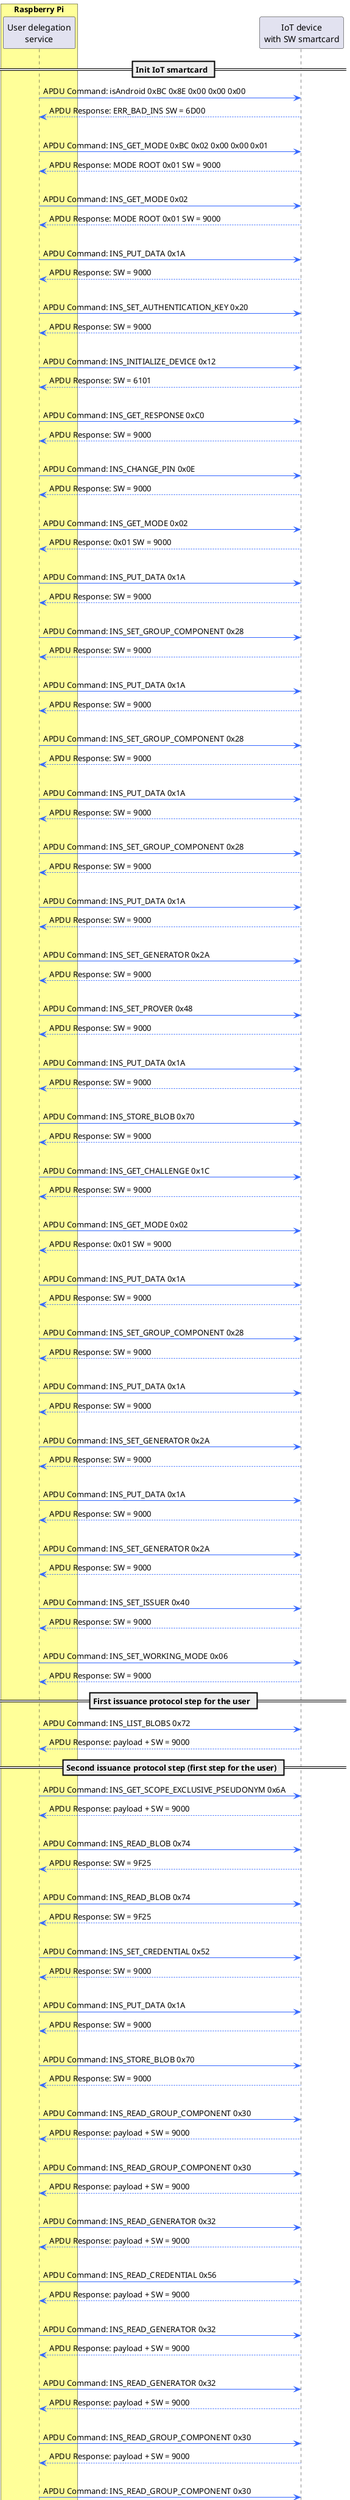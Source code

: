 @startuml
box "Raspberry Pi" #FFFF99

participant "User delegation\nservice" as RpiUser
end box
participant "IoT device\nwith SW smartcard" as IoT

== Init IoT smartcard ==
RpiUser -[#3366FF]> IoT : APDU Command: isAndroid 0xBC 0x8E 0x00 0x00 0x00
RpiUser <-[#3366FF]- IoT : APDU Response: ERR_BAD_INS SW = 6D00
|||
RpiUser -[#3366FF]> IoT : APDU Command: INS_GET_MODE 0xBC 0x02 0x00 0x00 0x01
RpiUser <-[#3366FF]- IoT : APDU Response: MODE ROOT 0x01 SW = 9000
|||
RpiUser -[#3366FF]> IoT : APDU Command: INS_GET_MODE 0x02
RpiUser <-[#3366FF]- IoT : APDU Response: MODE ROOT 0x01 SW = 9000
|||
RpiUser -[#3366FF]> IoT : APDU Command: INS_PUT_DATA 0x1A
RpiUser <-[#3366FF]- IoT : APDU Response: SW = 9000
|||
RpiUser -[#3366FF]> IoT : APDU Command: INS_SET_AUTHENTICATION_KEY 0x20
RpiUser <-[#3366FF]- IoT : APDU Response: SW = 9000
|||
RpiUser -[#3366FF]> IoT : APDU Command: INS_INITIALIZE_DEVICE 0x12
RpiUser <-[#3366FF]- IoT : APDU Response: SW = 6101
|||
RpiUser -[#3366FF]> IoT : APDU Command: INS_GET_RESPONSE 0xC0
RpiUser <-[#3366FF]- IoT : APDU Response: SW = 9000
|||
RpiUser -[#3366FF]> IoT : APDU Command: INS_CHANGE_PIN 0x0E
RpiUser <-[#3366FF]- IoT : APDU Response: SW = 9000
|||
RpiUser -[#3366FF]> IoT : APDU Command: INS_GET_MODE 0x02
RpiUser <-[#3366FF]- IoT : APDU Response: 0x01 SW = 9000
|||
RpiUser -[#3366FF]> IoT : APDU Command: INS_PUT_DATA 0x1A
RpiUser <-[#3366FF]- IoT : APDU Response: SW = 9000
|||
RpiUser -[#3366FF]> IoT : APDU Command: INS_SET_GROUP_COMPONENT 0x28
RpiUser <-[#3366FF]- IoT : APDU Response: SW = 9000
|||
RpiUser -[#3366FF]> IoT : APDU Command: INS_PUT_DATA 0x1A
RpiUser <-[#3366FF]- IoT : APDU Response: SW = 9000
|||
RpiUser -[#3366FF]> IoT : APDU Command: INS_SET_GROUP_COMPONENT 0x28
RpiUser <-[#3366FF]- IoT : APDU Response: SW = 9000
|||
RpiUser -[#3366FF]> IoT : APDU Command: INS_PUT_DATA 0x1A
RpiUser <-[#3366FF]- IoT : APDU Response: SW = 9000
|||
RpiUser -[#3366FF]> IoT : APDU Command: INS_SET_GROUP_COMPONENT 0x28
RpiUser <-[#3366FF]- IoT : APDU Response: SW = 9000
|||
RpiUser -[#3366FF]> IoT : APDU Command: INS_PUT_DATA 0x1A
RpiUser <-[#3366FF]- IoT : APDU Response: SW = 9000
|||
RpiUser -[#3366FF]> IoT : APDU Command: INS_SET_GENERATOR 0x2A
RpiUser <-[#3366FF]- IoT : APDU Response: SW = 9000
|||
RpiUser -[#3366FF]> IoT : APDU Command: INS_SET_PROVER 0x48
RpiUser <-[#3366FF]- IoT : APDU Response: SW = 9000
|||
RpiUser -[#3366FF]> IoT : APDU Command: INS_PUT_DATA 0x1A
RpiUser <-[#3366FF]- IoT : APDU Response: SW = 9000
|||
RpiUser -[#3366FF]> IoT : APDU Command: INS_STORE_BLOB 0x70
RpiUser <-[#3366FF]- IoT : APDU Response: SW = 9000
|||
RpiUser -[#3366FF]> IoT : APDU Command: INS_GET_CHALLENGE 0x1C
RpiUser <-[#3366FF]- IoT : APDU Response: SW = 9000
|||
RpiUser -[#3366FF]> IoT : APDU Command: INS_GET_MODE 0x02
RpiUser <-[#3366FF]- IoT : APDU Response: 0x01 SW = 9000
|||
RpiUser -[#3366FF]> IoT : APDU Command: INS_PUT_DATA 0x1A
RpiUser <-[#3366FF]- IoT : APDU Response: SW = 9000
|||
RpiUser -[#3366FF]> IoT : APDU Command: INS_SET_GROUP_COMPONENT 0x28
RpiUser <-[#3366FF]- IoT : APDU Response: SW = 9000
|||
RpiUser -[#3366FF]> IoT : APDU Command: INS_PUT_DATA 0x1A
RpiUser <-[#3366FF]- IoT : APDU Response: SW = 9000
|||
RpiUser -[#3366FF]> IoT : APDU Command: INS_SET_GENERATOR 0x2A
RpiUser <-[#3366FF]- IoT : APDU Response: SW = 9000
|||
RpiUser -[#3366FF]> IoT : APDU Command: INS_PUT_DATA 0x1A
RpiUser <-[#3366FF]- IoT : APDU Response: SW = 9000
|||
RpiUser -[#3366FF]> IoT : APDU Command: INS_SET_GENERATOR 0x2A
RpiUser <-[#3366FF]- IoT : APDU Response: SW = 9000
|||
RpiUser -[#3366FF]> IoT : APDU Command: INS_SET_ISSUER 0x40
RpiUser <-[#3366FF]- IoT : APDU Response: SW = 9000
|||
RpiUser -[#3366FF]> IoT : APDU Command: INS_SET_WORKING_MODE 0x06
RpiUser <-[#3366FF]- IoT : APDU Response: SW = 9000

== First issuance protocol step for the user ==


RpiUser -[#3366FF]> IoT : APDU Command: INS_LIST_BLOBS 0x72
RpiUser <-[#3366FF]- IoT : APDU Response: payload + SW = 9000

== Second issuance protocol step (first step for the user) ==


RpiUser -[#3366FF]> IoT : APDU Command: INS_GET_SCOPE_EXCLUSIVE_PSEUDONYM 0x6A
RpiUser <-[#3366FF]- IoT : APDU Response: payload + SW = 9000
|||
RpiUser -[#3366FF]> IoT : APDU Command: INS_READ_BLOB 0x74
RpiUser <-[#3366FF]- IoT : APDU Response: SW = 9F25
|||
RpiUser -[#3366FF]> IoT : APDU Command: INS_READ_BLOB 0x74
RpiUser <-[#3366FF]- IoT : APDU Response: SW = 9F25
|||
RpiUser -[#3366FF]> IoT : APDU Command: INS_SET_CREDENTIAL 0x52
RpiUser <-[#3366FF]- IoT : APDU Response: SW = 9000
|||
RpiUser -[#3366FF]> IoT : APDU Command: INS_PUT_DATA 0x1A
RpiUser <-[#3366FF]- IoT : APDU Response: SW = 9000
|||
RpiUser -[#3366FF]> IoT : APDU Command: INS_STORE_BLOB 0x70
RpiUser <-[#3366FF]- IoT : APDU Response: SW = 9000
|||
RpiUser -[#3366FF]> IoT : APDU Command: INS_READ_GROUP_COMPONENT 0x30
RpiUser <-[#3366FF]- IoT : APDU Response: payload + SW = 9000
|||
RpiUser -[#3366FF]> IoT : APDU Command: INS_READ_GROUP_COMPONENT 0x30
RpiUser <-[#3366FF]- IoT : APDU Response: payload + SW = 9000
|||
RpiUser -[#3366FF]> IoT : APDU Command: INS_READ_GENERATOR 0x32
RpiUser <-[#3366FF]- IoT : APDU Response: payload + SW = 9000
|||
RpiUser -[#3366FF]> IoT : APDU Command: INS_READ_CREDENTIAL 0x56
RpiUser <-[#3366FF]- IoT : APDU Response: payload + SW = 9000
|||
RpiUser -[#3366FF]> IoT : APDU Command: INS_READ_GENERATOR 0x32
RpiUser <-[#3366FF]- IoT : APDU Response: payload + SW = 9000
|||
RpiUser -[#3366FF]> IoT : APDU Command: INS_READ_GENERATOR 0x32
RpiUser <-[#3366FF]- IoT : APDU Response: payload + SW = 9000
|||
RpiUser -[#3366FF]> IoT : APDU Command: INS_READ_GROUP_COMPONENT 0x30
RpiUser <-[#3366FF]- IoT : APDU Response: payload + SW = 9000
|||
RpiUser -[#3366FF]> IoT : APDU Command: INS_READ_GROUP_COMPONENT 0x30
RpiUser <-[#3366FF]- IoT : APDU Response: SW = 9000
|||
RpiUser -[#3366FF]> IoT : APDU Command: INS_GET_CREDENTIAL_PUBLIC_KEY 0x5A
RpiUser <-[#3366FF]- IoT : APDU Response: payload + SW = 9000
|||
RpiUser -[#3366FF]> IoT : APDU Command: INS_START_COMMITMENTS 0x4E
RpiUser <-[#3366FF]- IoT : APDU Response: SW = 9000
|||
RpiUser -[#3366FF]> IoT : APDU Command: INS_READ_CREDENTIAL 0x56
RpiUser <-[#3366FF]- IoT : APDU Response: payload + SW = 9000
||||
RpiUser -[#3366FF]> IoT : APDU Command: INS_GET_ISSUANCE_COMMITMENT 0x5C
RpiUser <-[#3366FF]- IoT : APDU Response: payload + SW = 9000
|||
RpiUser -[#3366FF]> IoT : APDU Command: INS_GET_SCOPE_EXCLUSIVE_COMMITMENT 0x6C
RpiUser <-[#3366FF]- IoT : APDU Response: payload + SW = 9000
|||
RpiUser -[#3366FF]> IoT : APDU Command: INS_START_RESPONSES 0x50
RpiUser <-[#3366FF]- IoT : APDU Response: SW = 9000
|||
RpiUser -[#3366FF]> IoT : APDU Command: INS_GET_DEVICE_RESPONSE 0x68
RpiUser <-[#3366FF]- IoT : APDU Response: payload + SW = 9000
|||
RpiUser -[#3366FF]> IoT : APDU Command: INS_READ_CREDENTIAL 0x56
RpiUser <-[#3366FF]- IoT : APDU Response: payload + SW = 9000
|||
RpiUser -[#3366FF]> IoT : APDU Command: INS_GET_ISSUANCE_RESPONSE 0x5E
RpiUser <-[#3366FF]- IoT : APDU Response: payload + SW = 9000
|||
RpiUser -[#3366FF]> IoT : APDU Command: INS_READ_ISSUER 0x44
RpiUser <-[#3366FF]- IoT : APDU Response: payload + SW = 9000


== Third issuance protocol step (second step for the user) ==



RpiUser -[#3366FF]> IoT : APDU Command: INS_PUT_DATA 0x1A
RpiUser <-[#3366FF]- IoT : APDU Response: payload + SW = 9000
|||
RpiUser -[#3366FF]> IoT : APDU Command: INS_STORE_BLOB 0x70
RpiUser <-[#3366FF]- IoT : APDU Response: SW = 9000
|||
RpiUser -[#3366FF]> IoT : APDU Command: INS_PUT_DATA 0x1A
RpiUser <-[#3366FF]- IoT : APDU Response: SW = 9000
|||
RpiUser -[#3366FF]> IoT : APDU Command: INS_STORE_BLOB 0x70
RpiUser <-[#3366FF]- IoT : APDU Response: SW = 9000
|||
RpiUser -[#3366FF]> IoT : APDU Command: INS_PUT_DATA 0x1A
RpiUser <-[#3366FF]- IoT : APDU Response: SW = 9000
|||
RpiUser -[#3366FF]> IoT : APDU Command: INS_STORE_BLOB 0x70
RpiUser <-[#3366FF]- IoT : APDU Response: SW = 9000
|||
RpiUser -[#3366FF]> IoT : APDU Command: INS_PUT_DATA 0x1A
RpiUser <-[#3366FF]- IoT : APDU Response: SW = 9000
|||
RpiUser -[#3366FF]> IoT : APDU Command: INS_STORE_BLOB 0x70
RpiUser <-[#3366FF]- IoT : APDU Response: SW = 9000
|||
RpiUser -[#3366FF]> IoT : APDU Command: INS_PUT_DATA 0x1A
RpiUser <-[#3366FF]- IoT : APDU Response: SW = 9000
|||
RpiUser -[#3366FF]> IoT : APDU Command: INS_STORE_BLOB 0x70
RpiUser <-[#3366FF]- IoT : APDU Response: SW = 9000
|||
RpiUser -[#3366FF]> IoT : APDU Command: INS_PUT_DATA 0x1A
RpiUser <-[#3366FF]- IoT : APDU Response: SW = 9000
|||
RpiUser -[#3366FF]> IoT : APDU Command: INS_STORE_BLOB 0x70
RpiUser <-[#3366FF]- IoT : APDU Response: SW = 9000
|||
RpiUser -[#3366FF]> IoT : APDU Command: INS_PUT_DATA 0x1A
RpiUser <-[#3366FF]- IoT : APDU Response: SW = 9000
|||
RpiUser -[#3366FF]> IoT : APDU Command: INS_STORE_BLOB 0x70
RpiUser <-[#3366FF]- IoT : APDU Response: SW = 9000
|||
RpiUser -[#3366FF]> IoT : APDU Command: INS_PUT_DATA 0x1A
RpiUser <-[#3366FF]- IoT : APDU Response: SW = 9000
|||
RpiUser -[#3366FF]> IoT : APDU Command: INS_STORE_BLOB 0x70
RpiUser <-[#3366FF]- IoT : APDU Response: SW = 9000
|||
RpiUser -[#3366FF]> IoT : APDU Command: INS_PUT_DATA 0x1A
RpiUser <-[#3366FF]- IoT : APDU Response: SW = 9000
|||
RpiUser -[#3366FF]> IoT : APDU Command: INS_STORE_BLOB 0x70
RpiUser <-[#3366FF]- IoT : APDU Response: SW = 9000
|||
RpiUser -[#3366FF]> IoT : APDU Command: INS_PUT_DATA 0x1A
RpiUser <-[#3366FF]- IoT : APDU Response: SW = 9000
|||
RpiUser -[#3366FF]> IoT : APDU Command: INS_STORE_BLOB 0x70
RpiUser <-[#3366FF]- IoT : APDU Response: SW = 9000

== Create presentation UI return ==


RpiUser -[#3366FF]> IoT : APDU Command: INS_PUT_DATA 0x1A
RpiUser <-[#3366FF]- IoT : APDU Response: SW = 9000
|||
RpiUser -[#3366FF]> IoT : APDU Command: INS_STORE_BLOB 0x70
RpiUser <-[#3366FF]- IoT : APDU Response: SW = 9000
|||
RpiUser -[#3366FF]> IoT : APDU Command: INS_PUT_DATA 0x1A
RpiUser <-[#3366FF]- IoT : APDU Response: SW = 9000
|||
RpiUser -[#3366FF]> IoT : APDU Command: INS_STORE_BLOB 0x70
RpiUser <-[#3366FF]- IoT : APDU Response: SW = 9000
|||
RpiUser -[#3366FF]> IoT : APDU Command: INS_PUT_DATA 0x1A
RpiUser <-[#3366FF]- IoT : APDU Response: SW = 9000
|||
RpiUser -[#3366FF]> IoT : APDU Command: INS_STORE_BLOB 0x70
RpiUser <-[#3366FF]- IoT : APDU Response: SW = 9000
|||
RpiUser -[#3366FF]> IoT : APDU Command: INS_PUT_DATA 0x1A
RpiUser <-[#3366FF]- IoT : APDU Response: SW = 9000
|||
RpiUser -[#3366FF]> IoT : APDU Command: INS_STORE_BLOB 0x70
RpiUser <-[#3366FF]- IoT : APDU Response: SW = 9000
|||
RpiUser -[#3366FF]> IoT : APDU Command: INS_PUT_DATA 0x1A
RpiUser <-[#3366FF]- IoT : APDU Response: SW = 9000
|||
RpiUser -[#3366FF]> IoT : APDU Command: INS_STORE_BLOB 0x70
RpiUser <-[#3366FF]- IoT : APDU Response: SW = 9000
|||
RpiUser -[#3366FF]> IoT : APDU Command: INS_PUT_DATA 0x1A
RpiUser <-[#3366FF]- IoT : APDU Response: SW = 9000
|||
RpiUser -[#3366FF]> IoT : APDU Command: INS_STORE_BLOB 0x70
RpiUser <-[#3366FF]- IoT : APDU Response: SW = 9000
|||
RpiUser -[#3366FF]> IoT : APDU Command: INS_PUT_DATA 0x1A
RpiUser <-[#3366FF]- IoT : APDU Response: SW = 9000
|||
RpiUser -[#3366FF]> IoT : APDU Command: INS_STORE_BLOB 0x70
RpiUser <-[#3366FF]- IoT : APDU Response: SW = 9000
|||
RpiUser -[#3366FF]> IoT : APDU Command: INS_PUT_DATA 0x1A
RpiUser <-[#3366FF]- IoT : APDU Response: SW = 9000
|||
RpiUser -[#3366FF]> IoT : APDU Command: INS_STORE_BLOB 0x70
RpiUser <-[#3366FF]- IoT : APDU Response: SW = 9000
|||
RpiUser -[#3366FF]> IoT : APDU Command: INS_PUT_DATA 0x1A
RpiUser <-[#3366FF]- IoT : APDU Response: SW = 9000
|||
RpiUser -[#3366FF]> IoT : APDU Command: INS_STORE_BLOB 0x70
RpiUser <-[#3366FF]- IoT : APDU Response: SW = 9000
|||
RpiUser -[#3366FF]> IoT : APDU Command: INS_PUT_DATA 0x1A
RpiUser <-[#3366FF]- IoT : APDU Response: SW = 9000
|||
RpiUser -[#3366FF]> IoT : APDU Command: INS_STORE_BLOB 0x70
RpiUser <-[#3366FF]- IoT : APDU Response: SW = 9000


== Create presentation token ==

RpiUser -[#3366FF]> IoT : APDU Command: INS_READ_CREDENTIAL 0x56
RpiUser <-[#3366FF]- IoT : APDU Response: payload + SW = 9000
|||
RpiUser -[#3366FF]> IoT : APDU Command: INS_START_COMMITMENTS 0x4E
RpiUser <-[#3366FF]- IoT : APDU Response: SW = 9000
|||
RpiUser -[#3366FF]> IoT : APDU Command: INS_READ_CREDENTIAL 0x56
RpiUser <-[#3366FF]- IoT : APDU Response: payload + SW = 9000
|||
RpiUser -[#3366FF]> IoT : APDU Command: INS_GET_PRESENTATION_COMMITMENT 0x60
RpiUser <-[#3366FF]- IoT : APDU Response: payload + SW = 9000
|||
RpiUser -[#3366FF]> IoT : APDU Command: INS_START_RESPONSES 0x50
RpiUser <-[#3366FF]- IoT : APDU Response: SW = 9000
|||
RpiUser -[#3366FF]> IoT : APDU Command: INS_GET_DEVICE_RESPONSE 0x68
RpiUser <-[#3366FF]- IoT : APDU Response: payload + SW = 9000
|||
RpiUser -[#3366FF]> IoT : APDU Command: INS_READ_CREDENTIAL 0x56
RpiUser <-[#3366FF]- IoT : APDU Response: payload + SW = 9000
|||
RpiUser -[#3366FF]> IoT : APDU Command: INS_GET_PRESENTATION_RESPONSE 0x62
RpiUser <-[#3366FF]- IoT : APDU Response: payload + SW = 9000
@enduml
